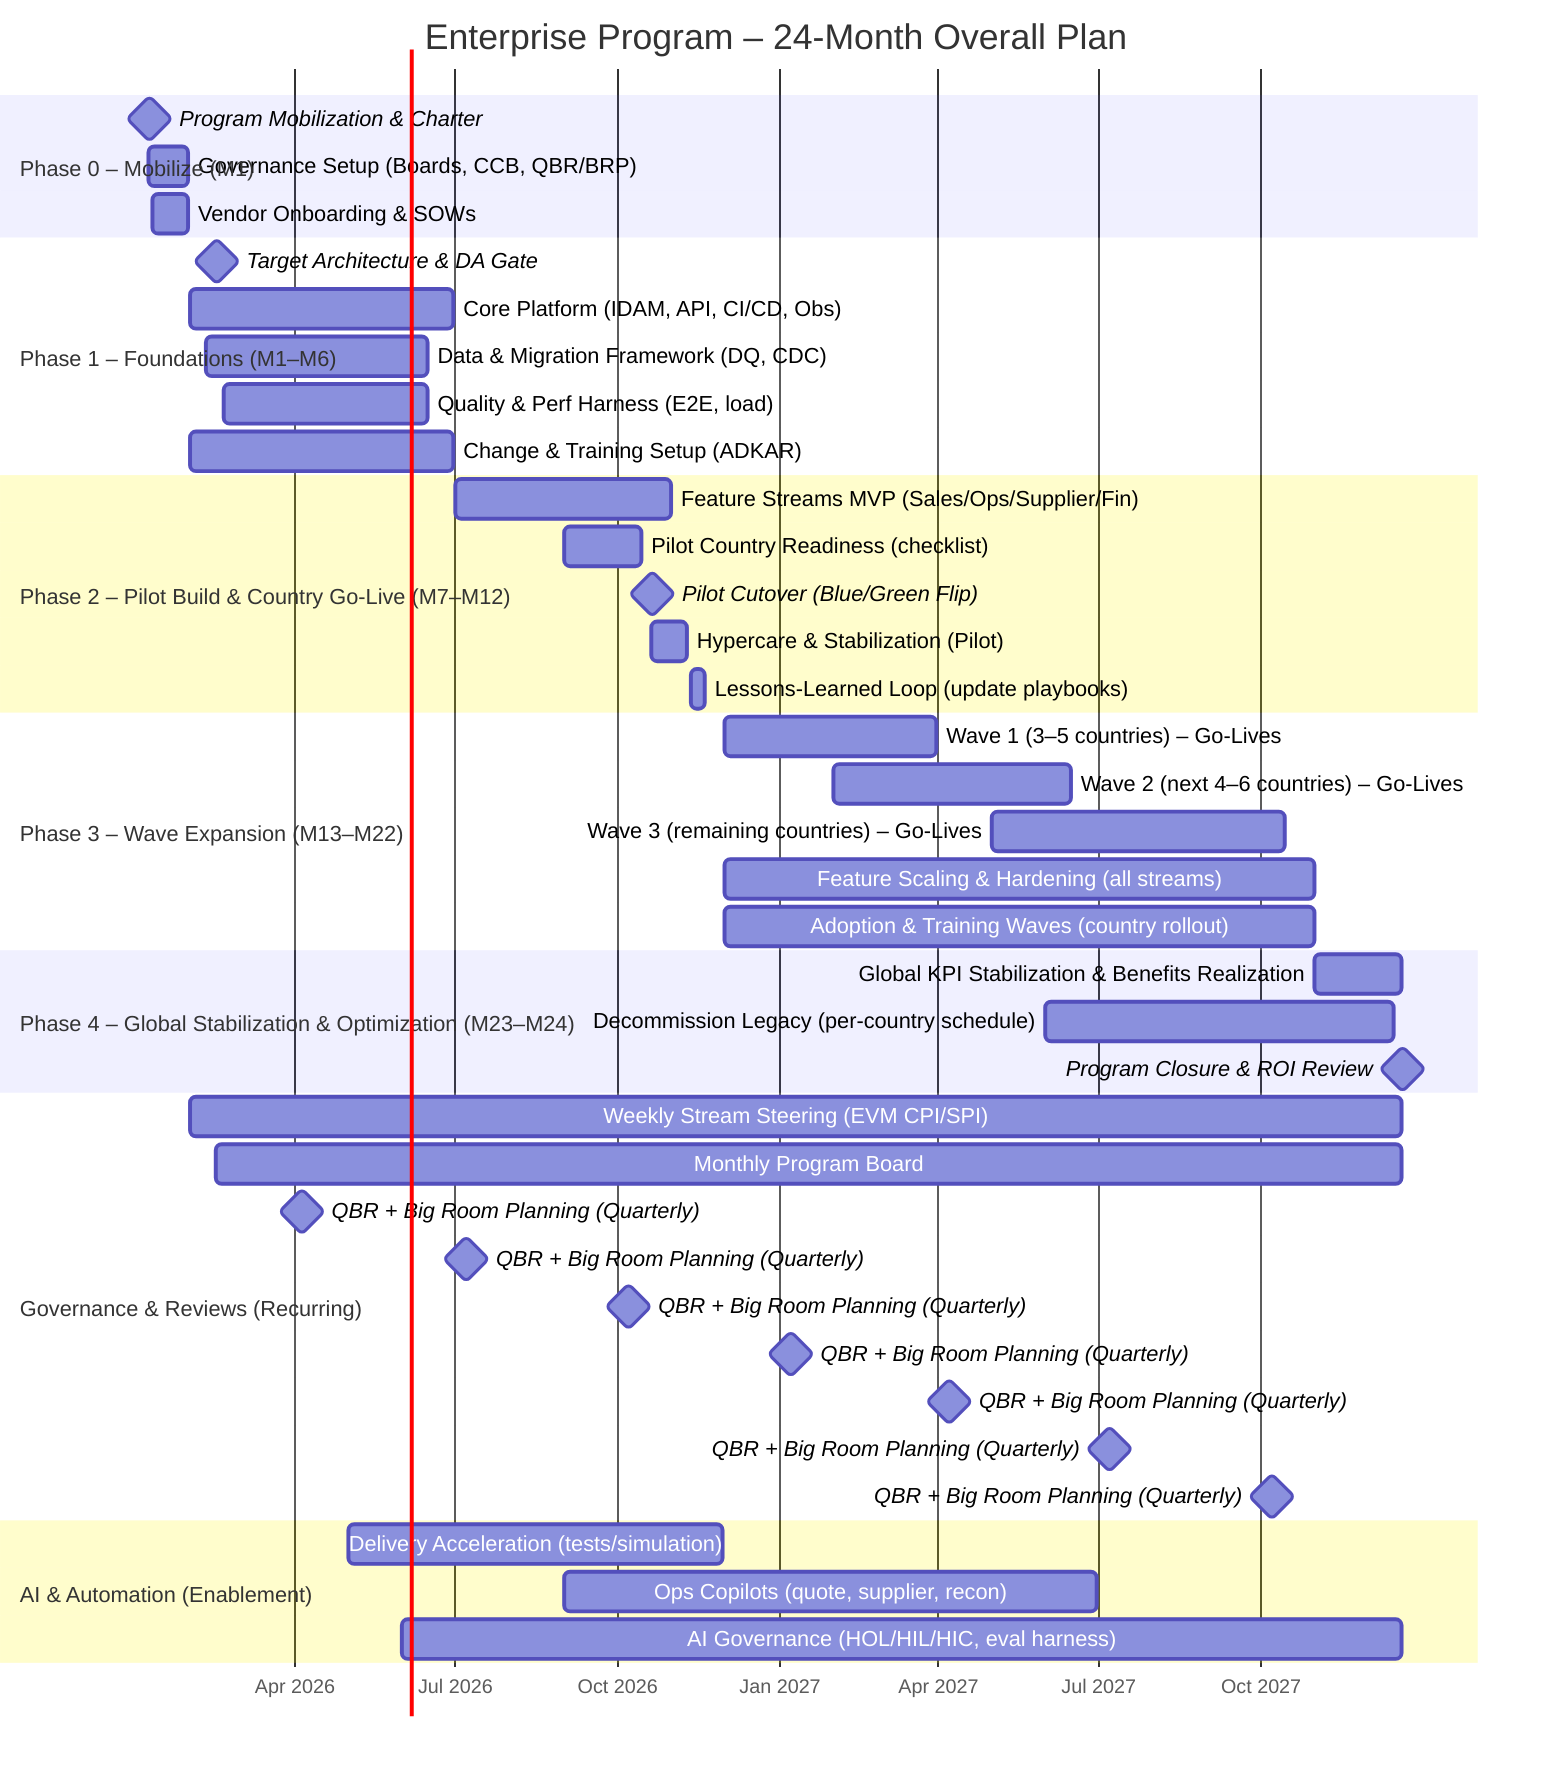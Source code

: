 gantt
  title Enterprise Program – 24‑Month Overall Plan
  dateFormat  YYYY-MM-DD
  axisFormat  %b %Y
  section Phase 0 – Mobilize (M1)
  Program Mobilization & Charter            :milestone, mob, 2026-01-08, 1d
  Governance Setup (Boards, CCB, QBR/BRP)   :gov, 2026-01-08, 2026-01-31
  Vendor Onboarding & SOWs                  :vend, 2026-01-10, 2026-01-31
  section Phase 1 – Foundations (M1–M6)
  Target Architecture & DA Gate             :milestone, arch, 2026-02-15, 1d
  Core Platform (IDAM, API, CI/CD, Obs)     :plat, 2026-02-01, 2026-06-30
  Data & Migration Framework (DQ, CDC)      :data, 2026-02-10, 2026-06-15
  Quality & Perf Harness (E2E, load)        :qa, 2026-02-20, 2026-06-15
  Change & Training Setup (ADKAR)           :change, 2026-02-01, 2026-06-30
  section Phase 2 – Pilot Build & Country Go‑Live (M7–M12)
  Feature Streams MVP (Sales/Ops/Supplier/Fin) :streams, 2026-07-01, 2026-10-31
  Pilot Country Readiness (checklist)       :ready, 2026-09-01, 2026-10-15
  Pilot Cutover (Blue/Green Flip)           :milestone, pilot_go, 2026-10-20, 1d
  Hypercare & Stabilization (Pilot)         :hc1, 2026-10-20, 2026-11-10
  Lessons‑Learned Loop (update playbooks)    :retro1, 2026-11-12, 2026-11-20
  section Phase 3 – Wave Expansion (M13–M22)
  Wave 1 (3–5 countries) – Go‑Lives         :w1, 2026-12-01, 2027-03-31
  Wave 2 (next 4–6 countries) – Go‑Lives    :w2, 2027-02-01, 2027-06-15
  Wave 3 (remaining countries) – Go‑Lives   :w3, 2027-05-01, 2027-10-15
  Feature Scaling & Hardening (all streams) :scale, 2026-12-01, 2027-10-31
  Adoption & Training Waves (country rollout):adopt, 2026-12-01, 2027-10-31
  section Phase 4 – Global Stabilization & Optimization (M23–M24)
  Global KPI Stabilization & Benefits Realization :stab, 2027-11-01, 2027-12-20
  Decommission Legacy (per-country schedule)      :decom, 2027-06-01, 2027-12-15
  Program Closure & ROI Review                     :milestone, close, 2027-12-20, 1d
  section Governance & Reviews (Recurring)
  Weekly Stream Steering (EVM CPI/SPI)      :evm, 2026-02-01, 2027-12-20
  Monthly Program Board                     :board, 2026-02-15, 2027-12-20
  QBR + Big Room Planning (Quarterly)       :milestone, q1, 2026-04-05, 1d
  QBR + Big Room Planning (Quarterly)       :milestone, q2, 2026-07-07, 1d
  QBR + Big Room Planning (Quarterly)       :milestone, q3, 2026-10-07, 1d
  QBR + Big Room Planning (Quarterly)       :milestone, q4, 2027-01-07, 1d
  QBR + Big Room Planning (Quarterly)       :milestone, q5, 2027-04-07, 1d
  QBR + Big Room Planning (Quarterly)       :milestone, q6, 2027-07-07, 1d
  QBR + Big Room Planning (Quarterly)       :milestone, q7, 2027-10-07, 1d
  section AI & Automation (Enablement)
  Delivery Acceleration (tests/simulation)  :ai1, 2026-05-01, 2026-11-30
  Ops Copilots (quote, supplier, recon)     :ai2, 2026-09-01, 2027-06-30
  AI Governance (HOL/HIL/HIC, eval harness) :ai3, 2026-06-01, 2027-12-20